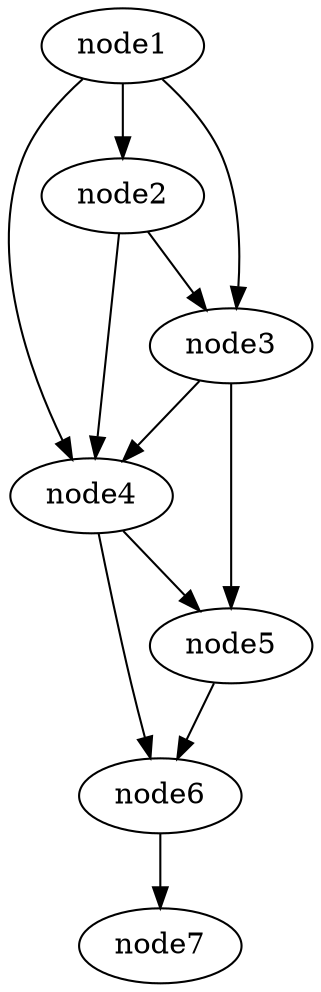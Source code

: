 digraph g{
	node7
	node6 -> node7
	node5 -> node6
	node4 -> node6
	node4 -> node5
	node3 -> node5
	node3 -> node4
	node2 -> node4
	node2 -> node3
	node1 -> node4
	node1 -> node3
	node1 -> node2
}
